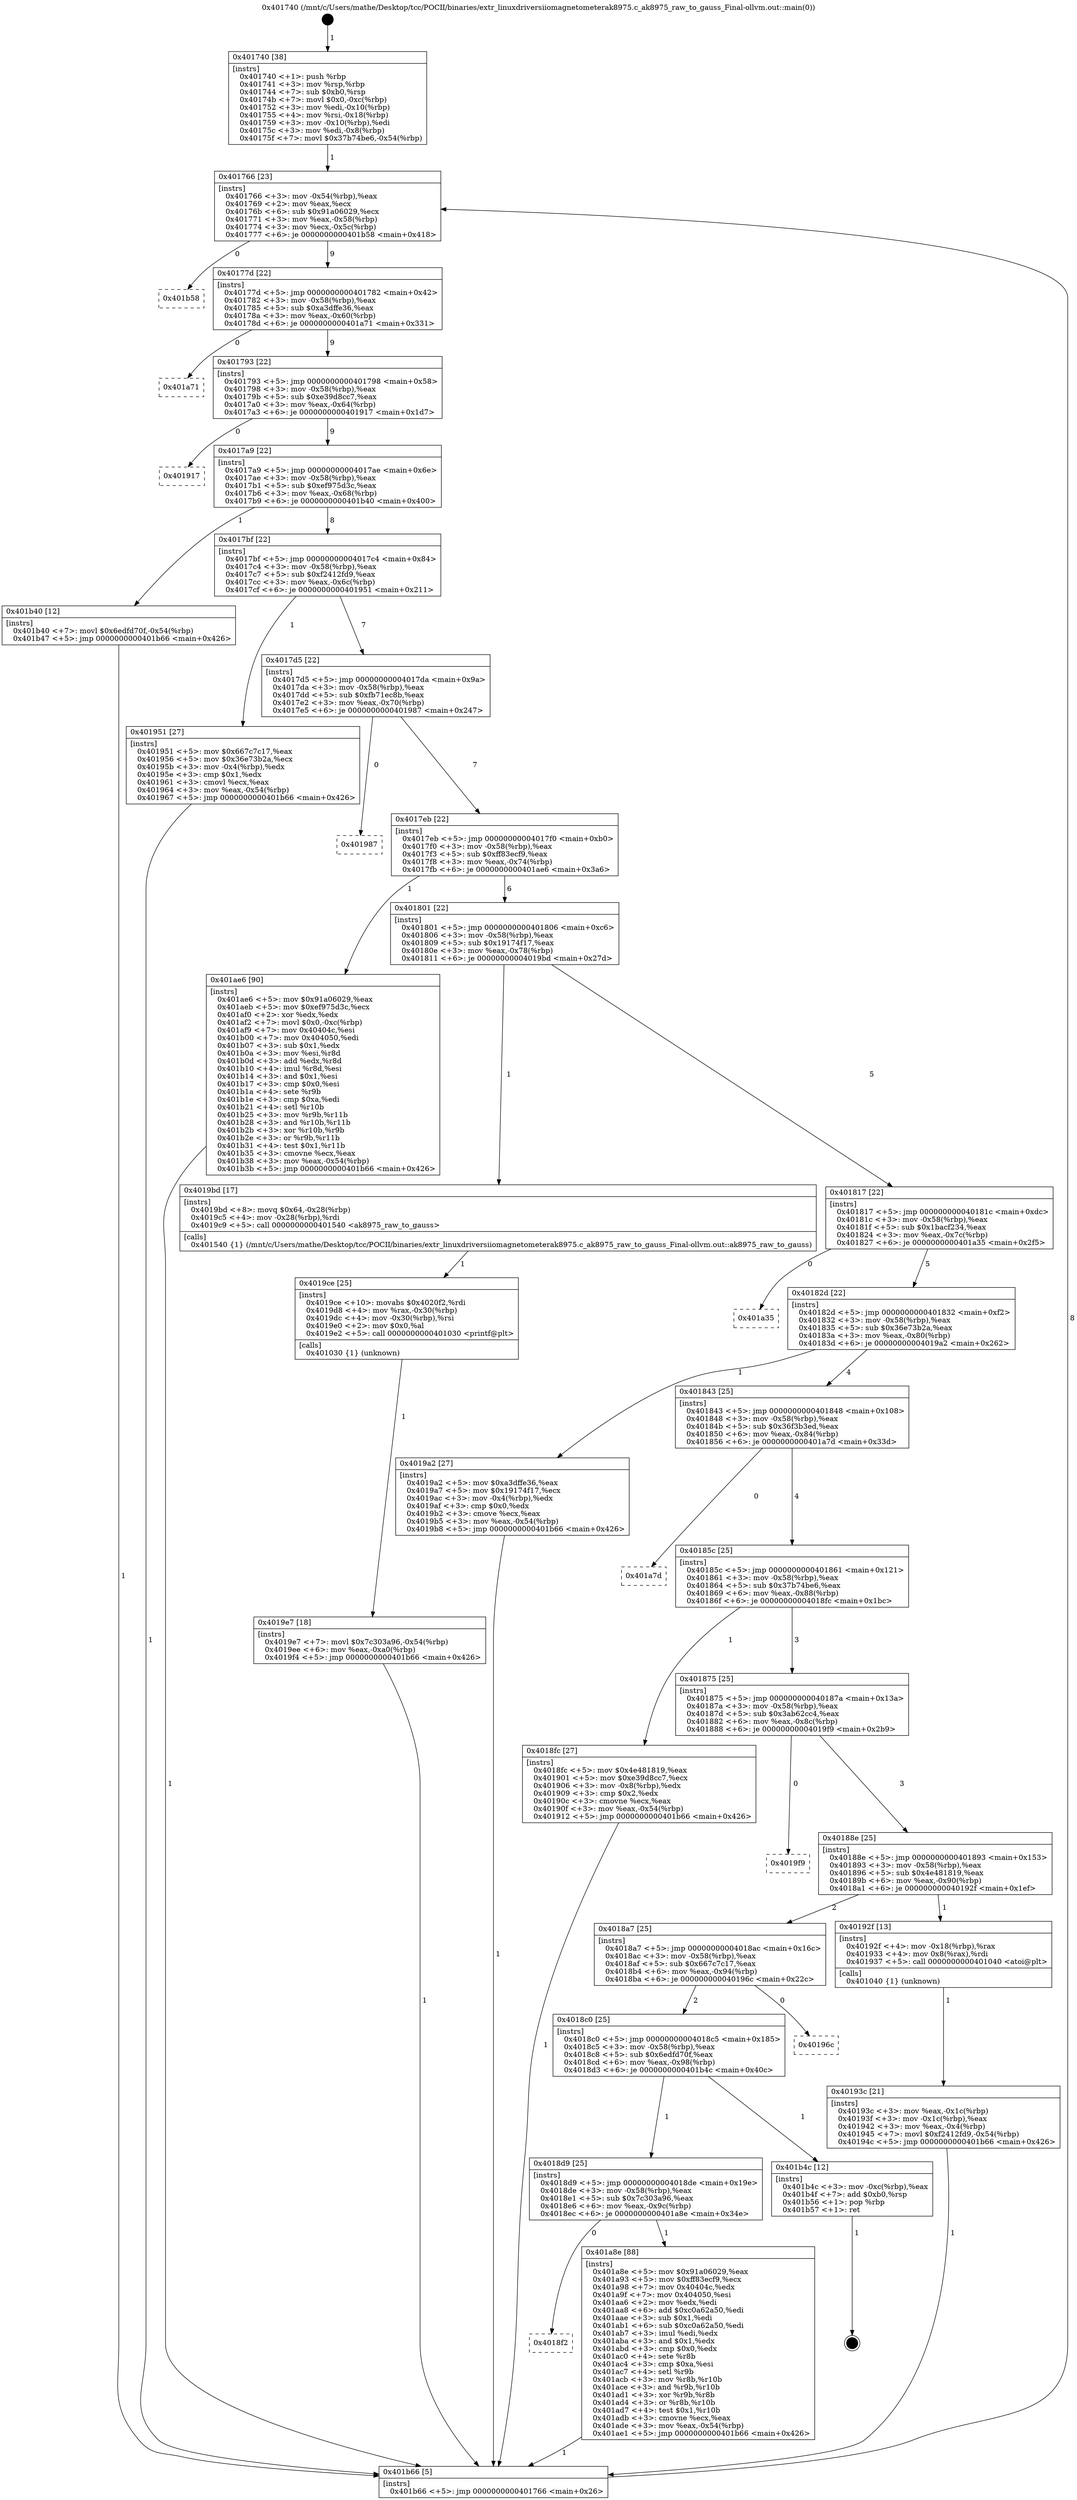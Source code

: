 digraph "0x401740" {
  label = "0x401740 (/mnt/c/Users/mathe/Desktop/tcc/POCII/binaries/extr_linuxdriversiiomagnetometerak8975.c_ak8975_raw_to_gauss_Final-ollvm.out::main(0))"
  labelloc = "t"
  node[shape=record]

  Entry [label="",width=0.3,height=0.3,shape=circle,fillcolor=black,style=filled]
  "0x401766" [label="{
     0x401766 [23]\l
     | [instrs]\l
     &nbsp;&nbsp;0x401766 \<+3\>: mov -0x54(%rbp),%eax\l
     &nbsp;&nbsp;0x401769 \<+2\>: mov %eax,%ecx\l
     &nbsp;&nbsp;0x40176b \<+6\>: sub $0x91a06029,%ecx\l
     &nbsp;&nbsp;0x401771 \<+3\>: mov %eax,-0x58(%rbp)\l
     &nbsp;&nbsp;0x401774 \<+3\>: mov %ecx,-0x5c(%rbp)\l
     &nbsp;&nbsp;0x401777 \<+6\>: je 0000000000401b58 \<main+0x418\>\l
  }"]
  "0x401b58" [label="{
     0x401b58\l
  }", style=dashed]
  "0x40177d" [label="{
     0x40177d [22]\l
     | [instrs]\l
     &nbsp;&nbsp;0x40177d \<+5\>: jmp 0000000000401782 \<main+0x42\>\l
     &nbsp;&nbsp;0x401782 \<+3\>: mov -0x58(%rbp),%eax\l
     &nbsp;&nbsp;0x401785 \<+5\>: sub $0xa3dffe36,%eax\l
     &nbsp;&nbsp;0x40178a \<+3\>: mov %eax,-0x60(%rbp)\l
     &nbsp;&nbsp;0x40178d \<+6\>: je 0000000000401a71 \<main+0x331\>\l
  }"]
  Exit [label="",width=0.3,height=0.3,shape=circle,fillcolor=black,style=filled,peripheries=2]
  "0x401a71" [label="{
     0x401a71\l
  }", style=dashed]
  "0x401793" [label="{
     0x401793 [22]\l
     | [instrs]\l
     &nbsp;&nbsp;0x401793 \<+5\>: jmp 0000000000401798 \<main+0x58\>\l
     &nbsp;&nbsp;0x401798 \<+3\>: mov -0x58(%rbp),%eax\l
     &nbsp;&nbsp;0x40179b \<+5\>: sub $0xe39d8cc7,%eax\l
     &nbsp;&nbsp;0x4017a0 \<+3\>: mov %eax,-0x64(%rbp)\l
     &nbsp;&nbsp;0x4017a3 \<+6\>: je 0000000000401917 \<main+0x1d7\>\l
  }"]
  "0x4018f2" [label="{
     0x4018f2\l
  }", style=dashed]
  "0x401917" [label="{
     0x401917\l
  }", style=dashed]
  "0x4017a9" [label="{
     0x4017a9 [22]\l
     | [instrs]\l
     &nbsp;&nbsp;0x4017a9 \<+5\>: jmp 00000000004017ae \<main+0x6e\>\l
     &nbsp;&nbsp;0x4017ae \<+3\>: mov -0x58(%rbp),%eax\l
     &nbsp;&nbsp;0x4017b1 \<+5\>: sub $0xef975d3c,%eax\l
     &nbsp;&nbsp;0x4017b6 \<+3\>: mov %eax,-0x68(%rbp)\l
     &nbsp;&nbsp;0x4017b9 \<+6\>: je 0000000000401b40 \<main+0x400\>\l
  }"]
  "0x401a8e" [label="{
     0x401a8e [88]\l
     | [instrs]\l
     &nbsp;&nbsp;0x401a8e \<+5\>: mov $0x91a06029,%eax\l
     &nbsp;&nbsp;0x401a93 \<+5\>: mov $0xff83ecf9,%ecx\l
     &nbsp;&nbsp;0x401a98 \<+7\>: mov 0x40404c,%edx\l
     &nbsp;&nbsp;0x401a9f \<+7\>: mov 0x404050,%esi\l
     &nbsp;&nbsp;0x401aa6 \<+2\>: mov %edx,%edi\l
     &nbsp;&nbsp;0x401aa8 \<+6\>: add $0xc0a62a50,%edi\l
     &nbsp;&nbsp;0x401aae \<+3\>: sub $0x1,%edi\l
     &nbsp;&nbsp;0x401ab1 \<+6\>: sub $0xc0a62a50,%edi\l
     &nbsp;&nbsp;0x401ab7 \<+3\>: imul %edi,%edx\l
     &nbsp;&nbsp;0x401aba \<+3\>: and $0x1,%edx\l
     &nbsp;&nbsp;0x401abd \<+3\>: cmp $0x0,%edx\l
     &nbsp;&nbsp;0x401ac0 \<+4\>: sete %r8b\l
     &nbsp;&nbsp;0x401ac4 \<+3\>: cmp $0xa,%esi\l
     &nbsp;&nbsp;0x401ac7 \<+4\>: setl %r9b\l
     &nbsp;&nbsp;0x401acb \<+3\>: mov %r8b,%r10b\l
     &nbsp;&nbsp;0x401ace \<+3\>: and %r9b,%r10b\l
     &nbsp;&nbsp;0x401ad1 \<+3\>: xor %r9b,%r8b\l
     &nbsp;&nbsp;0x401ad4 \<+3\>: or %r8b,%r10b\l
     &nbsp;&nbsp;0x401ad7 \<+4\>: test $0x1,%r10b\l
     &nbsp;&nbsp;0x401adb \<+3\>: cmovne %ecx,%eax\l
     &nbsp;&nbsp;0x401ade \<+3\>: mov %eax,-0x54(%rbp)\l
     &nbsp;&nbsp;0x401ae1 \<+5\>: jmp 0000000000401b66 \<main+0x426\>\l
  }"]
  "0x401b40" [label="{
     0x401b40 [12]\l
     | [instrs]\l
     &nbsp;&nbsp;0x401b40 \<+7\>: movl $0x6edfd70f,-0x54(%rbp)\l
     &nbsp;&nbsp;0x401b47 \<+5\>: jmp 0000000000401b66 \<main+0x426\>\l
  }"]
  "0x4017bf" [label="{
     0x4017bf [22]\l
     | [instrs]\l
     &nbsp;&nbsp;0x4017bf \<+5\>: jmp 00000000004017c4 \<main+0x84\>\l
     &nbsp;&nbsp;0x4017c4 \<+3\>: mov -0x58(%rbp),%eax\l
     &nbsp;&nbsp;0x4017c7 \<+5\>: sub $0xf2412fd9,%eax\l
     &nbsp;&nbsp;0x4017cc \<+3\>: mov %eax,-0x6c(%rbp)\l
     &nbsp;&nbsp;0x4017cf \<+6\>: je 0000000000401951 \<main+0x211\>\l
  }"]
  "0x4018d9" [label="{
     0x4018d9 [25]\l
     | [instrs]\l
     &nbsp;&nbsp;0x4018d9 \<+5\>: jmp 00000000004018de \<main+0x19e\>\l
     &nbsp;&nbsp;0x4018de \<+3\>: mov -0x58(%rbp),%eax\l
     &nbsp;&nbsp;0x4018e1 \<+5\>: sub $0x7c303a96,%eax\l
     &nbsp;&nbsp;0x4018e6 \<+6\>: mov %eax,-0x9c(%rbp)\l
     &nbsp;&nbsp;0x4018ec \<+6\>: je 0000000000401a8e \<main+0x34e\>\l
  }"]
  "0x401951" [label="{
     0x401951 [27]\l
     | [instrs]\l
     &nbsp;&nbsp;0x401951 \<+5\>: mov $0x667c7c17,%eax\l
     &nbsp;&nbsp;0x401956 \<+5\>: mov $0x36e73b2a,%ecx\l
     &nbsp;&nbsp;0x40195b \<+3\>: mov -0x4(%rbp),%edx\l
     &nbsp;&nbsp;0x40195e \<+3\>: cmp $0x1,%edx\l
     &nbsp;&nbsp;0x401961 \<+3\>: cmovl %ecx,%eax\l
     &nbsp;&nbsp;0x401964 \<+3\>: mov %eax,-0x54(%rbp)\l
     &nbsp;&nbsp;0x401967 \<+5\>: jmp 0000000000401b66 \<main+0x426\>\l
  }"]
  "0x4017d5" [label="{
     0x4017d5 [22]\l
     | [instrs]\l
     &nbsp;&nbsp;0x4017d5 \<+5\>: jmp 00000000004017da \<main+0x9a\>\l
     &nbsp;&nbsp;0x4017da \<+3\>: mov -0x58(%rbp),%eax\l
     &nbsp;&nbsp;0x4017dd \<+5\>: sub $0xfb71ec8b,%eax\l
     &nbsp;&nbsp;0x4017e2 \<+3\>: mov %eax,-0x70(%rbp)\l
     &nbsp;&nbsp;0x4017e5 \<+6\>: je 0000000000401987 \<main+0x247\>\l
  }"]
  "0x401b4c" [label="{
     0x401b4c [12]\l
     | [instrs]\l
     &nbsp;&nbsp;0x401b4c \<+3\>: mov -0xc(%rbp),%eax\l
     &nbsp;&nbsp;0x401b4f \<+7\>: add $0xb0,%rsp\l
     &nbsp;&nbsp;0x401b56 \<+1\>: pop %rbp\l
     &nbsp;&nbsp;0x401b57 \<+1\>: ret\l
  }"]
  "0x401987" [label="{
     0x401987\l
  }", style=dashed]
  "0x4017eb" [label="{
     0x4017eb [22]\l
     | [instrs]\l
     &nbsp;&nbsp;0x4017eb \<+5\>: jmp 00000000004017f0 \<main+0xb0\>\l
     &nbsp;&nbsp;0x4017f0 \<+3\>: mov -0x58(%rbp),%eax\l
     &nbsp;&nbsp;0x4017f3 \<+5\>: sub $0xff83ecf9,%eax\l
     &nbsp;&nbsp;0x4017f8 \<+3\>: mov %eax,-0x74(%rbp)\l
     &nbsp;&nbsp;0x4017fb \<+6\>: je 0000000000401ae6 \<main+0x3a6\>\l
  }"]
  "0x4018c0" [label="{
     0x4018c0 [25]\l
     | [instrs]\l
     &nbsp;&nbsp;0x4018c0 \<+5\>: jmp 00000000004018c5 \<main+0x185\>\l
     &nbsp;&nbsp;0x4018c5 \<+3\>: mov -0x58(%rbp),%eax\l
     &nbsp;&nbsp;0x4018c8 \<+5\>: sub $0x6edfd70f,%eax\l
     &nbsp;&nbsp;0x4018cd \<+6\>: mov %eax,-0x98(%rbp)\l
     &nbsp;&nbsp;0x4018d3 \<+6\>: je 0000000000401b4c \<main+0x40c\>\l
  }"]
  "0x401ae6" [label="{
     0x401ae6 [90]\l
     | [instrs]\l
     &nbsp;&nbsp;0x401ae6 \<+5\>: mov $0x91a06029,%eax\l
     &nbsp;&nbsp;0x401aeb \<+5\>: mov $0xef975d3c,%ecx\l
     &nbsp;&nbsp;0x401af0 \<+2\>: xor %edx,%edx\l
     &nbsp;&nbsp;0x401af2 \<+7\>: movl $0x0,-0xc(%rbp)\l
     &nbsp;&nbsp;0x401af9 \<+7\>: mov 0x40404c,%esi\l
     &nbsp;&nbsp;0x401b00 \<+7\>: mov 0x404050,%edi\l
     &nbsp;&nbsp;0x401b07 \<+3\>: sub $0x1,%edx\l
     &nbsp;&nbsp;0x401b0a \<+3\>: mov %esi,%r8d\l
     &nbsp;&nbsp;0x401b0d \<+3\>: add %edx,%r8d\l
     &nbsp;&nbsp;0x401b10 \<+4\>: imul %r8d,%esi\l
     &nbsp;&nbsp;0x401b14 \<+3\>: and $0x1,%esi\l
     &nbsp;&nbsp;0x401b17 \<+3\>: cmp $0x0,%esi\l
     &nbsp;&nbsp;0x401b1a \<+4\>: sete %r9b\l
     &nbsp;&nbsp;0x401b1e \<+3\>: cmp $0xa,%edi\l
     &nbsp;&nbsp;0x401b21 \<+4\>: setl %r10b\l
     &nbsp;&nbsp;0x401b25 \<+3\>: mov %r9b,%r11b\l
     &nbsp;&nbsp;0x401b28 \<+3\>: and %r10b,%r11b\l
     &nbsp;&nbsp;0x401b2b \<+3\>: xor %r10b,%r9b\l
     &nbsp;&nbsp;0x401b2e \<+3\>: or %r9b,%r11b\l
     &nbsp;&nbsp;0x401b31 \<+4\>: test $0x1,%r11b\l
     &nbsp;&nbsp;0x401b35 \<+3\>: cmovne %ecx,%eax\l
     &nbsp;&nbsp;0x401b38 \<+3\>: mov %eax,-0x54(%rbp)\l
     &nbsp;&nbsp;0x401b3b \<+5\>: jmp 0000000000401b66 \<main+0x426\>\l
  }"]
  "0x401801" [label="{
     0x401801 [22]\l
     | [instrs]\l
     &nbsp;&nbsp;0x401801 \<+5\>: jmp 0000000000401806 \<main+0xc6\>\l
     &nbsp;&nbsp;0x401806 \<+3\>: mov -0x58(%rbp),%eax\l
     &nbsp;&nbsp;0x401809 \<+5\>: sub $0x19174f17,%eax\l
     &nbsp;&nbsp;0x40180e \<+3\>: mov %eax,-0x78(%rbp)\l
     &nbsp;&nbsp;0x401811 \<+6\>: je 00000000004019bd \<main+0x27d\>\l
  }"]
  "0x40196c" [label="{
     0x40196c\l
  }", style=dashed]
  "0x4019bd" [label="{
     0x4019bd [17]\l
     | [instrs]\l
     &nbsp;&nbsp;0x4019bd \<+8\>: movq $0x64,-0x28(%rbp)\l
     &nbsp;&nbsp;0x4019c5 \<+4\>: mov -0x28(%rbp),%rdi\l
     &nbsp;&nbsp;0x4019c9 \<+5\>: call 0000000000401540 \<ak8975_raw_to_gauss\>\l
     | [calls]\l
     &nbsp;&nbsp;0x401540 \{1\} (/mnt/c/Users/mathe/Desktop/tcc/POCII/binaries/extr_linuxdriversiiomagnetometerak8975.c_ak8975_raw_to_gauss_Final-ollvm.out::ak8975_raw_to_gauss)\l
  }"]
  "0x401817" [label="{
     0x401817 [22]\l
     | [instrs]\l
     &nbsp;&nbsp;0x401817 \<+5\>: jmp 000000000040181c \<main+0xdc\>\l
     &nbsp;&nbsp;0x40181c \<+3\>: mov -0x58(%rbp),%eax\l
     &nbsp;&nbsp;0x40181f \<+5\>: sub $0x1bacf234,%eax\l
     &nbsp;&nbsp;0x401824 \<+3\>: mov %eax,-0x7c(%rbp)\l
     &nbsp;&nbsp;0x401827 \<+6\>: je 0000000000401a35 \<main+0x2f5\>\l
  }"]
  "0x4019e7" [label="{
     0x4019e7 [18]\l
     | [instrs]\l
     &nbsp;&nbsp;0x4019e7 \<+7\>: movl $0x7c303a96,-0x54(%rbp)\l
     &nbsp;&nbsp;0x4019ee \<+6\>: mov %eax,-0xa0(%rbp)\l
     &nbsp;&nbsp;0x4019f4 \<+5\>: jmp 0000000000401b66 \<main+0x426\>\l
  }"]
  "0x401a35" [label="{
     0x401a35\l
  }", style=dashed]
  "0x40182d" [label="{
     0x40182d [22]\l
     | [instrs]\l
     &nbsp;&nbsp;0x40182d \<+5\>: jmp 0000000000401832 \<main+0xf2\>\l
     &nbsp;&nbsp;0x401832 \<+3\>: mov -0x58(%rbp),%eax\l
     &nbsp;&nbsp;0x401835 \<+5\>: sub $0x36e73b2a,%eax\l
     &nbsp;&nbsp;0x40183a \<+3\>: mov %eax,-0x80(%rbp)\l
     &nbsp;&nbsp;0x40183d \<+6\>: je 00000000004019a2 \<main+0x262\>\l
  }"]
  "0x4019ce" [label="{
     0x4019ce [25]\l
     | [instrs]\l
     &nbsp;&nbsp;0x4019ce \<+10\>: movabs $0x4020f2,%rdi\l
     &nbsp;&nbsp;0x4019d8 \<+4\>: mov %rax,-0x30(%rbp)\l
     &nbsp;&nbsp;0x4019dc \<+4\>: mov -0x30(%rbp),%rsi\l
     &nbsp;&nbsp;0x4019e0 \<+2\>: mov $0x0,%al\l
     &nbsp;&nbsp;0x4019e2 \<+5\>: call 0000000000401030 \<printf@plt\>\l
     | [calls]\l
     &nbsp;&nbsp;0x401030 \{1\} (unknown)\l
  }"]
  "0x4019a2" [label="{
     0x4019a2 [27]\l
     | [instrs]\l
     &nbsp;&nbsp;0x4019a2 \<+5\>: mov $0xa3dffe36,%eax\l
     &nbsp;&nbsp;0x4019a7 \<+5\>: mov $0x19174f17,%ecx\l
     &nbsp;&nbsp;0x4019ac \<+3\>: mov -0x4(%rbp),%edx\l
     &nbsp;&nbsp;0x4019af \<+3\>: cmp $0x0,%edx\l
     &nbsp;&nbsp;0x4019b2 \<+3\>: cmove %ecx,%eax\l
     &nbsp;&nbsp;0x4019b5 \<+3\>: mov %eax,-0x54(%rbp)\l
     &nbsp;&nbsp;0x4019b8 \<+5\>: jmp 0000000000401b66 \<main+0x426\>\l
  }"]
  "0x401843" [label="{
     0x401843 [25]\l
     | [instrs]\l
     &nbsp;&nbsp;0x401843 \<+5\>: jmp 0000000000401848 \<main+0x108\>\l
     &nbsp;&nbsp;0x401848 \<+3\>: mov -0x58(%rbp),%eax\l
     &nbsp;&nbsp;0x40184b \<+5\>: sub $0x36f3b3ed,%eax\l
     &nbsp;&nbsp;0x401850 \<+6\>: mov %eax,-0x84(%rbp)\l
     &nbsp;&nbsp;0x401856 \<+6\>: je 0000000000401a7d \<main+0x33d\>\l
  }"]
  "0x40193c" [label="{
     0x40193c [21]\l
     | [instrs]\l
     &nbsp;&nbsp;0x40193c \<+3\>: mov %eax,-0x1c(%rbp)\l
     &nbsp;&nbsp;0x40193f \<+3\>: mov -0x1c(%rbp),%eax\l
     &nbsp;&nbsp;0x401942 \<+3\>: mov %eax,-0x4(%rbp)\l
     &nbsp;&nbsp;0x401945 \<+7\>: movl $0xf2412fd9,-0x54(%rbp)\l
     &nbsp;&nbsp;0x40194c \<+5\>: jmp 0000000000401b66 \<main+0x426\>\l
  }"]
  "0x401a7d" [label="{
     0x401a7d\l
  }", style=dashed]
  "0x40185c" [label="{
     0x40185c [25]\l
     | [instrs]\l
     &nbsp;&nbsp;0x40185c \<+5\>: jmp 0000000000401861 \<main+0x121\>\l
     &nbsp;&nbsp;0x401861 \<+3\>: mov -0x58(%rbp),%eax\l
     &nbsp;&nbsp;0x401864 \<+5\>: sub $0x37b74be6,%eax\l
     &nbsp;&nbsp;0x401869 \<+6\>: mov %eax,-0x88(%rbp)\l
     &nbsp;&nbsp;0x40186f \<+6\>: je 00000000004018fc \<main+0x1bc\>\l
  }"]
  "0x4018a7" [label="{
     0x4018a7 [25]\l
     | [instrs]\l
     &nbsp;&nbsp;0x4018a7 \<+5\>: jmp 00000000004018ac \<main+0x16c\>\l
     &nbsp;&nbsp;0x4018ac \<+3\>: mov -0x58(%rbp),%eax\l
     &nbsp;&nbsp;0x4018af \<+5\>: sub $0x667c7c17,%eax\l
     &nbsp;&nbsp;0x4018b4 \<+6\>: mov %eax,-0x94(%rbp)\l
     &nbsp;&nbsp;0x4018ba \<+6\>: je 000000000040196c \<main+0x22c\>\l
  }"]
  "0x4018fc" [label="{
     0x4018fc [27]\l
     | [instrs]\l
     &nbsp;&nbsp;0x4018fc \<+5\>: mov $0x4e481819,%eax\l
     &nbsp;&nbsp;0x401901 \<+5\>: mov $0xe39d8cc7,%ecx\l
     &nbsp;&nbsp;0x401906 \<+3\>: mov -0x8(%rbp),%edx\l
     &nbsp;&nbsp;0x401909 \<+3\>: cmp $0x2,%edx\l
     &nbsp;&nbsp;0x40190c \<+3\>: cmovne %ecx,%eax\l
     &nbsp;&nbsp;0x40190f \<+3\>: mov %eax,-0x54(%rbp)\l
     &nbsp;&nbsp;0x401912 \<+5\>: jmp 0000000000401b66 \<main+0x426\>\l
  }"]
  "0x401875" [label="{
     0x401875 [25]\l
     | [instrs]\l
     &nbsp;&nbsp;0x401875 \<+5\>: jmp 000000000040187a \<main+0x13a\>\l
     &nbsp;&nbsp;0x40187a \<+3\>: mov -0x58(%rbp),%eax\l
     &nbsp;&nbsp;0x40187d \<+5\>: sub $0x3ab62cc4,%eax\l
     &nbsp;&nbsp;0x401882 \<+6\>: mov %eax,-0x8c(%rbp)\l
     &nbsp;&nbsp;0x401888 \<+6\>: je 00000000004019f9 \<main+0x2b9\>\l
  }"]
  "0x401b66" [label="{
     0x401b66 [5]\l
     | [instrs]\l
     &nbsp;&nbsp;0x401b66 \<+5\>: jmp 0000000000401766 \<main+0x26\>\l
  }"]
  "0x401740" [label="{
     0x401740 [38]\l
     | [instrs]\l
     &nbsp;&nbsp;0x401740 \<+1\>: push %rbp\l
     &nbsp;&nbsp;0x401741 \<+3\>: mov %rsp,%rbp\l
     &nbsp;&nbsp;0x401744 \<+7\>: sub $0xb0,%rsp\l
     &nbsp;&nbsp;0x40174b \<+7\>: movl $0x0,-0xc(%rbp)\l
     &nbsp;&nbsp;0x401752 \<+3\>: mov %edi,-0x10(%rbp)\l
     &nbsp;&nbsp;0x401755 \<+4\>: mov %rsi,-0x18(%rbp)\l
     &nbsp;&nbsp;0x401759 \<+3\>: mov -0x10(%rbp),%edi\l
     &nbsp;&nbsp;0x40175c \<+3\>: mov %edi,-0x8(%rbp)\l
     &nbsp;&nbsp;0x40175f \<+7\>: movl $0x37b74be6,-0x54(%rbp)\l
  }"]
  "0x40192f" [label="{
     0x40192f [13]\l
     | [instrs]\l
     &nbsp;&nbsp;0x40192f \<+4\>: mov -0x18(%rbp),%rax\l
     &nbsp;&nbsp;0x401933 \<+4\>: mov 0x8(%rax),%rdi\l
     &nbsp;&nbsp;0x401937 \<+5\>: call 0000000000401040 \<atoi@plt\>\l
     | [calls]\l
     &nbsp;&nbsp;0x401040 \{1\} (unknown)\l
  }"]
  "0x4019f9" [label="{
     0x4019f9\l
  }", style=dashed]
  "0x40188e" [label="{
     0x40188e [25]\l
     | [instrs]\l
     &nbsp;&nbsp;0x40188e \<+5\>: jmp 0000000000401893 \<main+0x153\>\l
     &nbsp;&nbsp;0x401893 \<+3\>: mov -0x58(%rbp),%eax\l
     &nbsp;&nbsp;0x401896 \<+5\>: sub $0x4e481819,%eax\l
     &nbsp;&nbsp;0x40189b \<+6\>: mov %eax,-0x90(%rbp)\l
     &nbsp;&nbsp;0x4018a1 \<+6\>: je 000000000040192f \<main+0x1ef\>\l
  }"]
  Entry -> "0x401740" [label=" 1"]
  "0x401766" -> "0x401b58" [label=" 0"]
  "0x401766" -> "0x40177d" [label=" 9"]
  "0x401b4c" -> Exit [label=" 1"]
  "0x40177d" -> "0x401a71" [label=" 0"]
  "0x40177d" -> "0x401793" [label=" 9"]
  "0x401b40" -> "0x401b66" [label=" 1"]
  "0x401793" -> "0x401917" [label=" 0"]
  "0x401793" -> "0x4017a9" [label=" 9"]
  "0x401ae6" -> "0x401b66" [label=" 1"]
  "0x4017a9" -> "0x401b40" [label=" 1"]
  "0x4017a9" -> "0x4017bf" [label=" 8"]
  "0x401a8e" -> "0x401b66" [label=" 1"]
  "0x4017bf" -> "0x401951" [label=" 1"]
  "0x4017bf" -> "0x4017d5" [label=" 7"]
  "0x4018d9" -> "0x401a8e" [label=" 1"]
  "0x4017d5" -> "0x401987" [label=" 0"]
  "0x4017d5" -> "0x4017eb" [label=" 7"]
  "0x4018d9" -> "0x4018f2" [label=" 0"]
  "0x4017eb" -> "0x401ae6" [label=" 1"]
  "0x4017eb" -> "0x401801" [label=" 6"]
  "0x4018c0" -> "0x401b4c" [label=" 1"]
  "0x401801" -> "0x4019bd" [label=" 1"]
  "0x401801" -> "0x401817" [label=" 5"]
  "0x4018c0" -> "0x4018d9" [label=" 1"]
  "0x401817" -> "0x401a35" [label=" 0"]
  "0x401817" -> "0x40182d" [label=" 5"]
  "0x4018a7" -> "0x40196c" [label=" 0"]
  "0x40182d" -> "0x4019a2" [label=" 1"]
  "0x40182d" -> "0x401843" [label=" 4"]
  "0x4018a7" -> "0x4018c0" [label=" 2"]
  "0x401843" -> "0x401a7d" [label=" 0"]
  "0x401843" -> "0x40185c" [label=" 4"]
  "0x4019e7" -> "0x401b66" [label=" 1"]
  "0x40185c" -> "0x4018fc" [label=" 1"]
  "0x40185c" -> "0x401875" [label=" 3"]
  "0x4018fc" -> "0x401b66" [label=" 1"]
  "0x401740" -> "0x401766" [label=" 1"]
  "0x401b66" -> "0x401766" [label=" 8"]
  "0x4019ce" -> "0x4019e7" [label=" 1"]
  "0x401875" -> "0x4019f9" [label=" 0"]
  "0x401875" -> "0x40188e" [label=" 3"]
  "0x4019bd" -> "0x4019ce" [label=" 1"]
  "0x40188e" -> "0x40192f" [label=" 1"]
  "0x40188e" -> "0x4018a7" [label=" 2"]
  "0x40192f" -> "0x40193c" [label=" 1"]
  "0x40193c" -> "0x401b66" [label=" 1"]
  "0x401951" -> "0x401b66" [label=" 1"]
  "0x4019a2" -> "0x401b66" [label=" 1"]
}
